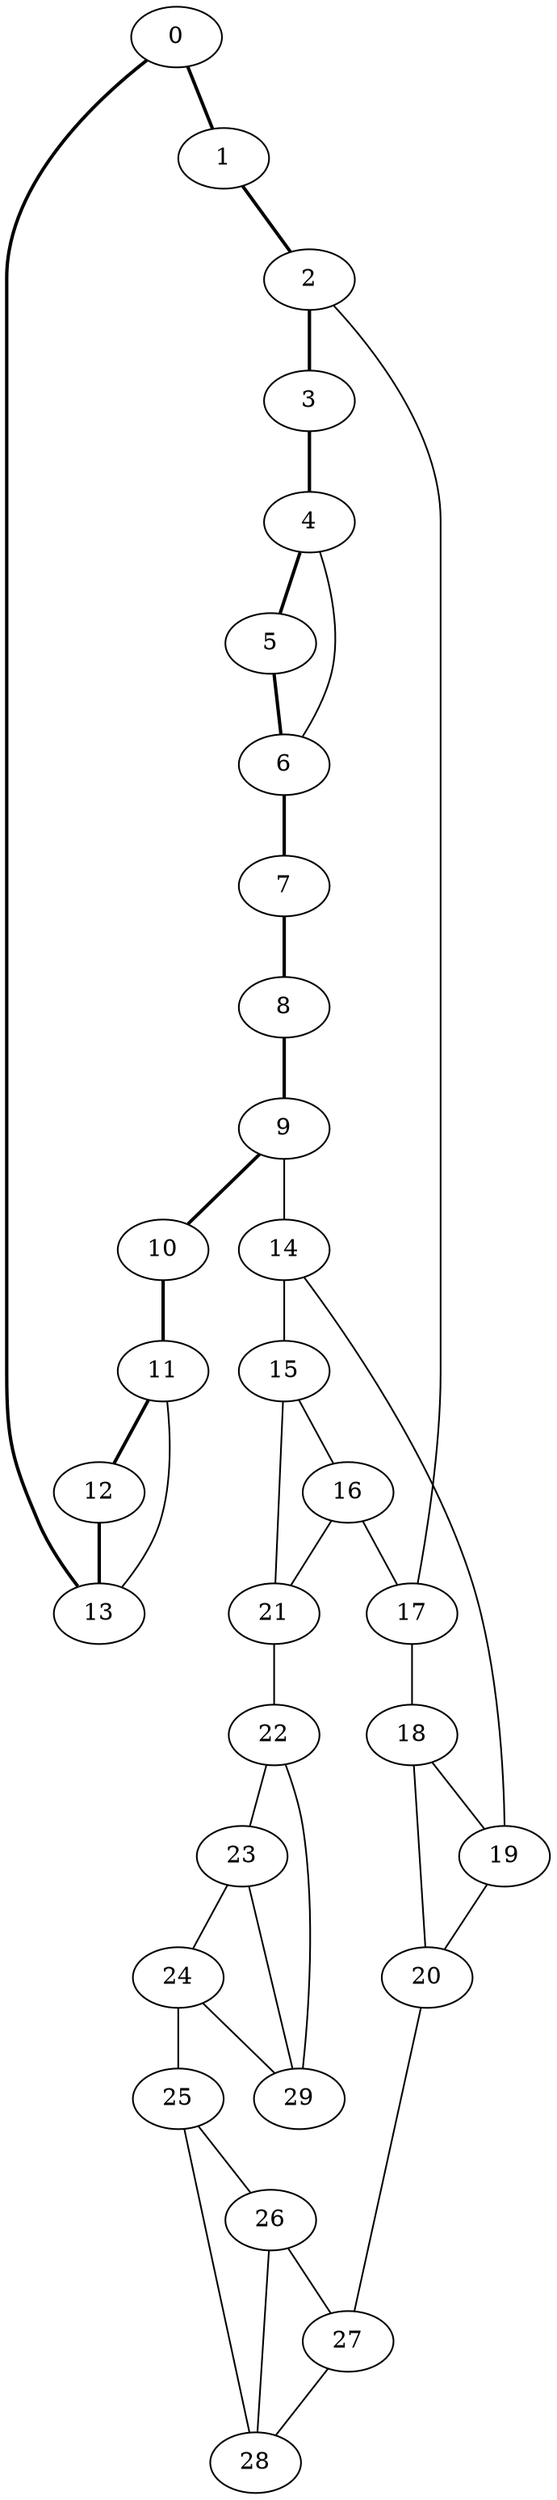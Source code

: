 //Inside of this graph isn't 3-connected
graph G {
0 [ pos = " 5.50,0.00!" ];
0 -- 1[style=bold];
0 -- 13[style=bold];
1 [ pos = " 4.96,2.39!" ];
1 -- 2[style=bold];
2 [ pos = " 3.43,4.30!" ];
2 -- 3[style=bold];
2 -- 17;
3 [ pos = " 1.22,5.36!" ];
3 -- 4[style=bold];
4 [ pos = " -1.22,5.36!" ];
4 -- 5[style=bold];
4 -- 6;
5 [ pos = " -3.43,4.30!" ];
5 -- 6[style=bold];
6 [ pos = " -4.96,2.39!" ];
6 -- 7[style=bold];
7 [ pos = " -5.50,0.00!" ];
7 -- 8[style=bold];
8 [ pos = " -4.96,-2.39!" ];
8 -- 9[style=bold];
9 [ pos = " -3.43,-4.30!" ];
9 -- 10[style=bold];
9 -- 14;
10 [ pos = " -1.22,-5.36!" ];
10 -- 11[style=bold];
11 [ pos = " 1.22,-5.36!" ];
11 -- 12[style=bold];
11 -- 13;
12 [ pos = " 3.43,-4.30!" ];
12 -- 13[style=bold];
13 [ pos = " 4.96,-2.39!" ];
14 -- 15;
14 -- 19;
15 -- 16;
15 -- 21;
16 -- 17;
16 -- 21;
17 -- 18;
18 -- 19;
18 -- 20;
19 -- 20;
20 -- 27;
21 -- 22;
22 -- 23;
22 -- 29;
23 -- 24;
23 -- 29;
24 -- 25;
24 -- 29;
25 -- 26;
25 -- 28;
26 -- 27;
26 -- 28;
27 -- 28;
}
